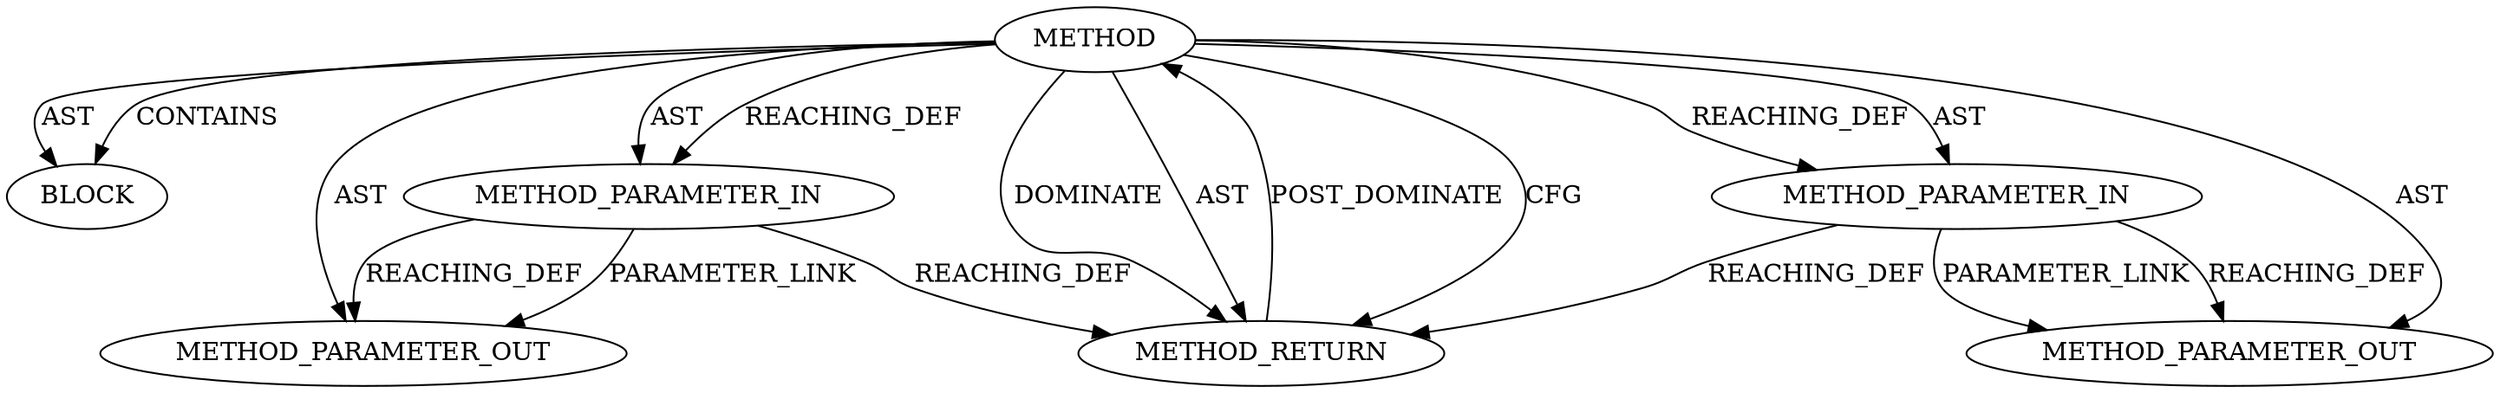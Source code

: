 digraph {
  12358 [label=BLOCK ORDER=1 ARGUMENT_INDEX=1 CODE="<empty>" TYPE_FULL_NAME="ANY"]
  12355 [label=METHOD AST_PARENT_TYPE="NAMESPACE_BLOCK" AST_PARENT_FULL_NAME="<global>" ORDER=0 CODE="<empty>" FULL_NAME="<operator>.and" IS_EXTERNAL=true FILENAME="<empty>" SIGNATURE="" NAME="<operator>.and"]
  12357 [label=METHOD_PARAMETER_IN ORDER=2 CODE="p2" IS_VARIADIC=false TYPE_FULL_NAME="ANY" EVALUATION_STRATEGY="BY_VALUE" INDEX=2 NAME="p2"]
  12359 [label=METHOD_RETURN ORDER=2 CODE="RET" TYPE_FULL_NAME="ANY" EVALUATION_STRATEGY="BY_VALUE"]
  13436 [label=METHOD_PARAMETER_OUT ORDER=2 CODE="p2" IS_VARIADIC=false TYPE_FULL_NAME="ANY" EVALUATION_STRATEGY="BY_VALUE" INDEX=2 NAME="p2"]
  12356 [label=METHOD_PARAMETER_IN ORDER=1 CODE="p1" IS_VARIADIC=false TYPE_FULL_NAME="ANY" EVALUATION_STRATEGY="BY_VALUE" INDEX=1 NAME="p1"]
  13435 [label=METHOD_PARAMETER_OUT ORDER=1 CODE="p1" IS_VARIADIC=false TYPE_FULL_NAME="ANY" EVALUATION_STRATEGY="BY_VALUE" INDEX=1 NAME="p1"]
  12355 -> 13435 [label=AST ]
  12355 -> 13436 [label=AST ]
  12357 -> 13436 [label=REACHING_DEF VARIABLE="p2"]
  12355 -> 12359 [label=DOMINATE ]
  12355 -> 12357 [label=AST ]
  12359 -> 12355 [label=POST_DOMINATE ]
  12355 -> 12359 [label=AST ]
  12355 -> 12356 [label=REACHING_DEF VARIABLE=""]
  12355 -> 12359 [label=CFG ]
  12357 -> 13436 [label=PARAMETER_LINK ]
  12357 -> 12359 [label=REACHING_DEF VARIABLE="p2"]
  12355 -> 12358 [label=AST ]
  12355 -> 12357 [label=REACHING_DEF VARIABLE=""]
  12356 -> 13435 [label=PARAMETER_LINK ]
  12355 -> 12358 [label=CONTAINS ]
  12356 -> 12359 [label=REACHING_DEF VARIABLE="p1"]
  12355 -> 12356 [label=AST ]
  12356 -> 13435 [label=REACHING_DEF VARIABLE="p1"]
}
